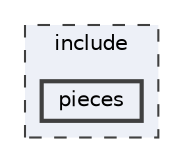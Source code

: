 digraph "include/pieces"
{
 // LATEX_PDF_SIZE
  bgcolor="transparent";
  edge [fontname=Helvetica,fontsize=10,labelfontname=Helvetica,labelfontsize=10];
  node [fontname=Helvetica,fontsize=10,shape=box,height=0.2,width=0.4];
  compound=true
  subgraph clusterdir_d44c64559bbebec7f509842c48db8b23 {
    graph [ bgcolor="#edf0f7", pencolor="grey25", label="include", fontname=Helvetica,fontsize=10 style="filled,dashed", URL="dir_d44c64559bbebec7f509842c48db8b23.html",tooltip=""]
  dir_43bfcced4b90237e7c65a4625911f7c9 [label="pieces", fillcolor="#edf0f7", color="grey25", style="filled,bold", URL="dir_43bfcced4b90237e7c65a4625911f7c9.html",tooltip=""];
  }
}
